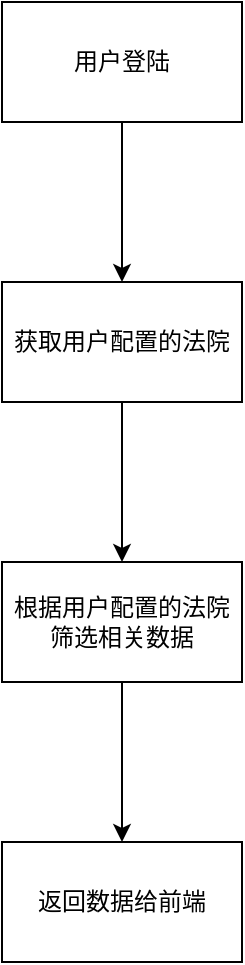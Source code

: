 <mxfile version="20.0.1" type="github" pages="3"><diagram id="QqcUNy_OUm6NsVzMNqks" name="Page-1"><mxGraphModel dx="1358" dy="650" grid="1" gridSize="10" guides="1" tooltips="1" connect="1" arrows="1" fold="1" page="1" pageScale="1" pageWidth="827" pageHeight="1169" math="0" shadow="0"><root><mxCell id="0"/><mxCell id="1" parent="0"/><mxCell id="6PU3Yv9G1kfKsoU_4Lpu-3" value="" style="edgeStyle=orthogonalEdgeStyle;rounded=0;orthogonalLoop=1;jettySize=auto;html=1;" edge="1" parent="1" source="6PU3Yv9G1kfKsoU_4Lpu-1" target="6PU3Yv9G1kfKsoU_4Lpu-2"><mxGeometry relative="1" as="geometry"/></mxCell><mxCell id="6PU3Yv9G1kfKsoU_4Lpu-1" value="用户登陆" style="rounded=0;whiteSpace=wrap;html=1;" vertex="1" parent="1"><mxGeometry x="260" y="110" width="120" height="60" as="geometry"/></mxCell><mxCell id="6PU3Yv9G1kfKsoU_4Lpu-5" value="" style="edgeStyle=orthogonalEdgeStyle;rounded=0;orthogonalLoop=1;jettySize=auto;html=1;" edge="1" parent="1" source="6PU3Yv9G1kfKsoU_4Lpu-2" target="6PU3Yv9G1kfKsoU_4Lpu-4"><mxGeometry relative="1" as="geometry"/></mxCell><mxCell id="6PU3Yv9G1kfKsoU_4Lpu-2" value="获取用户配置的法院" style="whiteSpace=wrap;html=1;rounded=0;" vertex="1" parent="1"><mxGeometry x="260" y="250" width="120" height="60" as="geometry"/></mxCell><mxCell id="6PU3Yv9G1kfKsoU_4Lpu-7" value="" style="edgeStyle=orthogonalEdgeStyle;rounded=0;orthogonalLoop=1;jettySize=auto;html=1;" edge="1" parent="1" source="6PU3Yv9G1kfKsoU_4Lpu-4" target="6PU3Yv9G1kfKsoU_4Lpu-6"><mxGeometry relative="1" as="geometry"/></mxCell><mxCell id="6PU3Yv9G1kfKsoU_4Lpu-4" value="根据用户配置的法院筛选相关数据" style="whiteSpace=wrap;html=1;rounded=0;" vertex="1" parent="1"><mxGeometry x="260" y="390" width="120" height="60" as="geometry"/></mxCell><mxCell id="6PU3Yv9G1kfKsoU_4Lpu-6" value="返回数据给前端" style="whiteSpace=wrap;html=1;rounded=0;" vertex="1" parent="1"><mxGeometry x="260" y="530" width="120" height="60" as="geometry"/></mxCell></root></mxGraphModel></diagram><diagram id="26DT5Hrsm6tp4nqxFzoS" name="Page-2"><mxGraphModel dx="1426" dy="682" grid="1" gridSize="10" guides="1" tooltips="1" connect="1" arrows="1" fold="1" page="1" pageScale="1" pageWidth="827" pageHeight="1169" math="0" shadow="0"><root><mxCell id="0"/><mxCell id="1" parent="0"/><mxCell id="FKspDJnp7jprmB3mCYo1-1" value="" style="edgeStyle=orthogonalEdgeStyle;rounded=0;orthogonalLoop=1;jettySize=auto;html=1;" edge="1" parent="1" source="FKspDJnp7jprmB3mCYo1-2" target="FKspDJnp7jprmB3mCYo1-4"><mxGeometry relative="1" as="geometry"/></mxCell><mxCell id="FKspDJnp7jprmB3mCYo1-2" value="用户登陆" style="rounded=0;whiteSpace=wrap;html=1;" vertex="1" parent="1"><mxGeometry x="260" y="110" width="120" height="60" as="geometry"/></mxCell><mxCell id="FKspDJnp7jprmB3mCYo1-3" value="" style="edgeStyle=orthogonalEdgeStyle;rounded=0;orthogonalLoop=1;jettySize=auto;html=1;" edge="1" parent="1" source="FKspDJnp7jprmB3mCYo1-4" target="FKspDJnp7jprmB3mCYo1-6"><mxGeometry relative="1" as="geometry"/></mxCell><mxCell id="FKspDJnp7jprmB3mCYo1-4" value="用户发起请求" style="whiteSpace=wrap;html=1;rounded=0;" vertex="1" parent="1"><mxGeometry x="260" y="250" width="120" height="60" as="geometry"/></mxCell><mxCell id="FKspDJnp7jprmB3mCYo1-5" value="" style="edgeStyle=orthogonalEdgeStyle;rounded=0;orthogonalLoop=1;jettySize=auto;html=1;" edge="1" parent="1" source="FKspDJnp7jprmB3mCYo1-6" target="FKspDJnp7jprmB3mCYo1-7"><mxGeometry relative="1" as="geometry"/></mxCell><mxCell id="FKspDJnp7jprmB3mCYo1-6" value="拦截器拦截" style="whiteSpace=wrap;html=1;rounded=0;" vertex="1" parent="1"><mxGeometry x="260" y="390" width="120" height="60" as="geometry"/></mxCell><mxCell id="FKspDJnp7jprmB3mCYo1-9" value="" style="edgeStyle=orthogonalEdgeStyle;rounded=0;orthogonalLoop=1;jettySize=auto;html=1;" edge="1" parent="1" source="FKspDJnp7jprmB3mCYo1-7" target="FKspDJnp7jprmB3mCYo1-8"><mxGeometry relative="1" as="geometry"/></mxCell><mxCell id="FKspDJnp7jprmB3mCYo1-7" value="往上下文注入用户关联法院" style="whiteSpace=wrap;html=1;rounded=0;" vertex="1" parent="1"><mxGeometry x="260" y="530" width="120" height="60" as="geometry"/></mxCell><mxCell id="FKspDJnp7jprmB3mCYo1-11" value="" style="edgeStyle=orthogonalEdgeStyle;rounded=0;orthogonalLoop=1;jettySize=auto;html=1;" edge="1" parent="1" source="FKspDJnp7jprmB3mCYo1-8" target="FKspDJnp7jprmB3mCYo1-10"><mxGeometry relative="1" as="geometry"/></mxCell><mxCell id="FKspDJnp7jprmB3mCYo1-8" value="后端根据用户权限进行相关过滤" style="whiteSpace=wrap;html=1;rounded=0;" vertex="1" parent="1"><mxGeometry x="260" y="670" width="120" height="60" as="geometry"/></mxCell><mxCell id="FKspDJnp7jprmB3mCYo1-10" value="返回数据" style="whiteSpace=wrap;html=1;rounded=0;" vertex="1" parent="1"><mxGeometry x="260" y="810" width="120" height="60" as="geometry"/></mxCell></root></mxGraphModel></diagram><diagram id="E3dzVM-BphC1qkdyxyyq" name="Page-3"><mxGraphModel dx="1426" dy="682" grid="1" gridSize="10" guides="1" tooltips="1" connect="1" arrows="1" fold="1" page="1" pageScale="1" pageWidth="827" pageHeight="1169" math="0" shadow="0"><root><mxCell id="0"/><mxCell id="1" parent="0"/></root></mxGraphModel></diagram></mxfile>